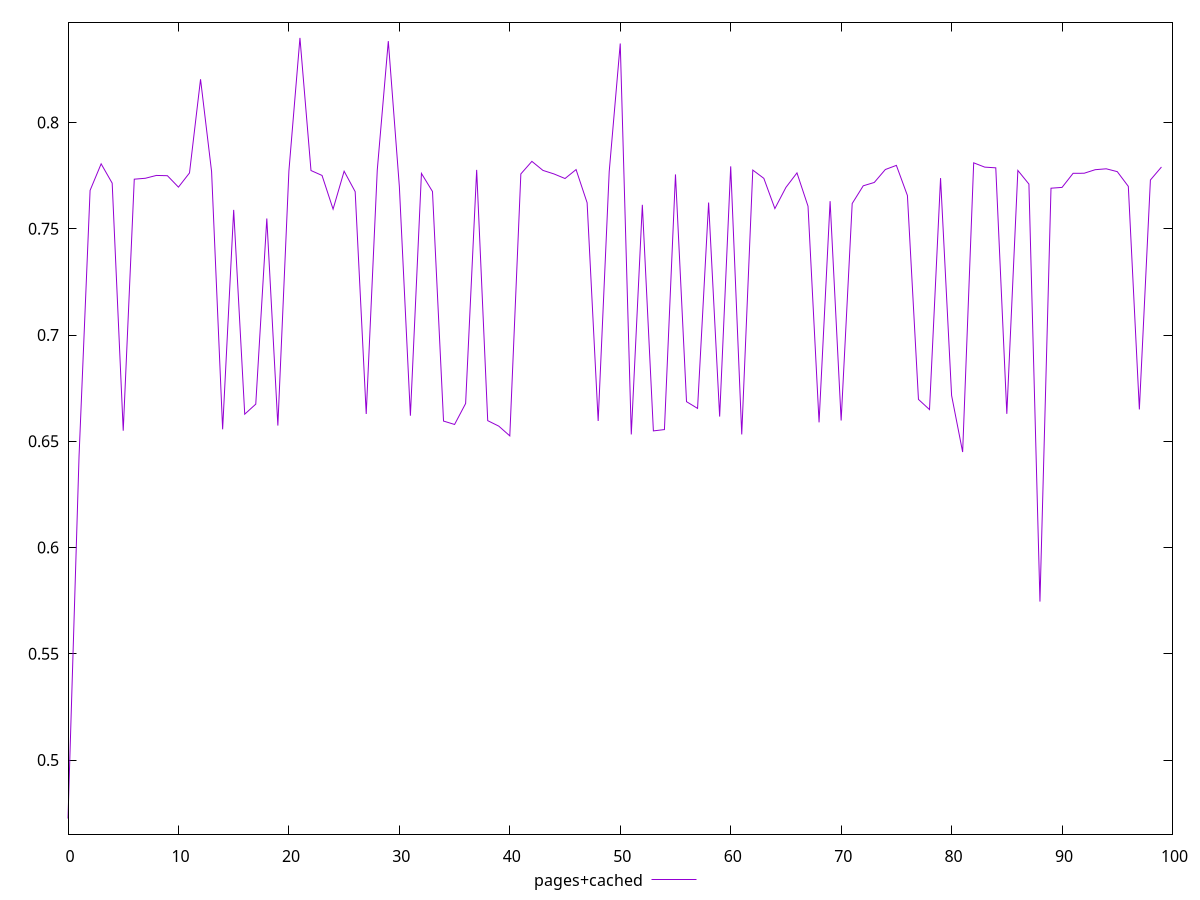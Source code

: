 $_pagesCached <<EOF
0.47249462133898923
0.643023826093144
0.7680864871211034
0.7805755202863035
0.7714860441896938
0.6549763650901657
0.7733548642353753
0.773782633323709
0.7751149569481603
0.7749898836856297
0.7696130954523999
0.7762922524928386
0.8203812140698512
0.7769132247668092
0.6556465883823975
0.758888077053389
0.6627690661154335
0.6675006237248124
0.7548592752301009
0.6574190090621661
0.777210137563599
0.8398347157126117
0.777426571512022
0.775112602767478
0.7592601362607679
0.7771017962350723
0.7674831265633137
0.6628794373120522
0.7776437119992994
0.8383308838178851
0.7699002973066449
0.6620504738697235
0.7760660256959114
0.7675523808201145
0.6595312459901026
0.6579254844664144
0.6677938920012312
0.7777329984174722
0.659726213732995
0.657150507081722
0.6525562513642565
0.7758227525463439
0.7817399527537886
0.7774895942994169
0.7758192114303669
0.7736658287144247
0.7778750295980283
0.7622638230770284
0.659556626792617
0.7769031407901374
0.8371954495985009
0.6532427336072253
0.7612830030449915
0.6549031529212369
0.6555205288439274
0.7755968551240008
0.6686576188305418
0.6654900623020008
0.7623497788590572
0.661636878375699
0.7793934558090909
0.6532303417665017
0.7776439837359762
0.773749376443478
0.7595229100123533
0.7694894683985339
0.7763092985296371
0.7606363388899011
0.6589255374573344
0.7630274573497098
0.6597817866964342
0.7619008514309966
0.7702405292279045
0.7718101399000548
0.7778997498180407
0.7798501095745278
0.76566101459237
0.669722765096135
0.6649318533260598
0.7738628524178279
0.6715781271062442
0.6449547542291052
0.7810515047193933
0.7790258617905392
0.7786987358682474
0.662940345992511
0.7774662975093143
0.7710568205465956
0.5745808219280664
0.7691064506894465
0.7694890191504997
0.7761073030324929
0.7761475168970439
0.7778157375574618
0.7782417347179845
0.7769001349488909
0.7699676094944593
0.6650074910364434
0.7729692023223421
0.779081197323338
EOF
set key outside below
set terminal pngcairo
set output "report_00005_2020-11-02T22-26-11.212Z/speed-index/pages+cached//score.png"
set yrange [0.4651478194515168:0.8471815176000842]
plot $_pagesCached title "pages+cached" with line ,